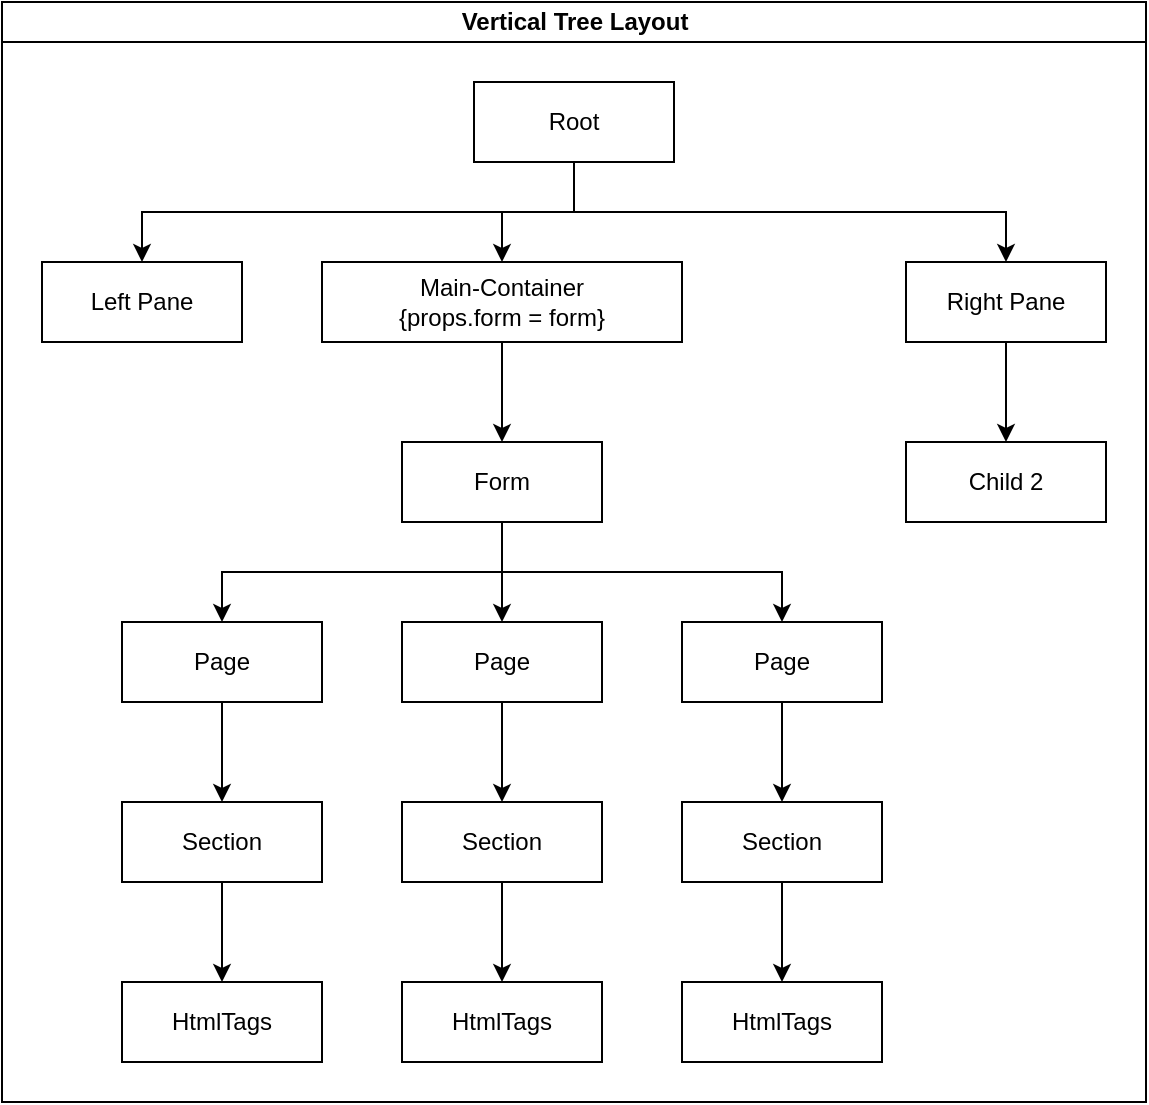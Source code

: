 <mxfile version="13.7.5" type="github">
  <diagram name="Page-1" id="efa7a0a1-bf9b-a30e-e6df-94a7791c09e9">
    <mxGraphModel dx="1113" dy="721" grid="1" gridSize="10" guides="1" tooltips="1" connect="1" arrows="1" fold="1" page="1" pageScale="1" pageWidth="826" pageHeight="1169" background="#ffffff" math="0" shadow="0">
      <root>
        <mxCell id="0" />
        <mxCell id="1" parent="0" />
        <mxCell id="gG_ospVlb35ssqffIN4Y-118" value="Vertical Tree Layout" style="swimlane;html=1;startSize=20;horizontal=1;childLayout=treeLayout;horizontalTree=0;resizable=0;containerType=tree;" vertex="1" parent="1">
          <mxGeometry x="40" y="120" width="572" height="550" as="geometry" />
        </mxCell>
        <mxCell id="gG_ospVlb35ssqffIN4Y-119" value="Root" style="whiteSpace=wrap;html=1;" vertex="1" parent="gG_ospVlb35ssqffIN4Y-118">
          <mxGeometry x="236" y="40" width="100" height="40" as="geometry" />
        </mxCell>
        <mxCell id="gG_ospVlb35ssqffIN4Y-120" value="Left Pane" style="whiteSpace=wrap;html=1;" vertex="1" parent="gG_ospVlb35ssqffIN4Y-118">
          <mxGeometry x="20" y="130" width="100" height="40" as="geometry" />
        </mxCell>
        <mxCell id="gG_ospVlb35ssqffIN4Y-121" value="" style="edgeStyle=elbowEdgeStyle;elbow=vertical;html=1;rounded=0;" edge="1" parent="gG_ospVlb35ssqffIN4Y-118" source="gG_ospVlb35ssqffIN4Y-119" target="gG_ospVlb35ssqffIN4Y-120">
          <mxGeometry relative="1" as="geometry" />
        </mxCell>
        <mxCell id="gG_ospVlb35ssqffIN4Y-122" value="Main-Container&lt;br&gt;{props.form = form}" style="whiteSpace=wrap;html=1;" vertex="1" parent="gG_ospVlb35ssqffIN4Y-118">
          <mxGeometry x="160" y="130" width="180" height="40" as="geometry" />
        </mxCell>
        <mxCell id="gG_ospVlb35ssqffIN4Y-123" value="" style="edgeStyle=elbowEdgeStyle;elbow=vertical;html=1;rounded=0;" edge="1" parent="gG_ospVlb35ssqffIN4Y-118" source="gG_ospVlb35ssqffIN4Y-119" target="gG_ospVlb35ssqffIN4Y-122">
          <mxGeometry relative="1" as="geometry" />
        </mxCell>
        <mxCell id="gG_ospVlb35ssqffIN4Y-124" value="Right Pane" style="whiteSpace=wrap;html=1;" vertex="1" parent="gG_ospVlb35ssqffIN4Y-118">
          <mxGeometry x="452" y="130" width="100" height="40" as="geometry" />
        </mxCell>
        <mxCell id="gG_ospVlb35ssqffIN4Y-125" value="" style="edgeStyle=elbowEdgeStyle;elbow=vertical;html=1;rounded=0;" edge="1" parent="gG_ospVlb35ssqffIN4Y-118" source="gG_ospVlb35ssqffIN4Y-119" target="gG_ospVlb35ssqffIN4Y-124">
          <mxGeometry relative="1" as="geometry">
            <mxPoint x="-536.0" y="80" as="sourcePoint" />
            <mxPoint x="-466.0" y="130" as="targetPoint" />
          </mxGeometry>
        </mxCell>
        <mxCell id="gG_ospVlb35ssqffIN4Y-129" value="" style="edgeStyle=elbowEdgeStyle;elbow=vertical;html=1;rounded=0;" edge="1" target="gG_ospVlb35ssqffIN4Y-130" source="gG_ospVlb35ssqffIN4Y-124" parent="gG_ospVlb35ssqffIN4Y-118">
          <mxGeometry relative="1" as="geometry">
            <mxPoint x="-286.0" y="270" as="sourcePoint" />
            <mxPoint x="-466.0" y="130" as="targetPoint" />
          </mxGeometry>
        </mxCell>
        <mxCell id="gG_ospVlb35ssqffIN4Y-130" value="Child 2" style="whiteSpace=wrap;html=1;" vertex="1" parent="gG_ospVlb35ssqffIN4Y-118">
          <mxGeometry x="452" y="220" width="100" height="40" as="geometry" />
        </mxCell>
        <mxCell id="gG_ospVlb35ssqffIN4Y-135" value="" style="edgeStyle=elbowEdgeStyle;elbow=vertical;html=1;rounded=0;" edge="1" target="gG_ospVlb35ssqffIN4Y-136" source="gG_ospVlb35ssqffIN4Y-122" parent="gG_ospVlb35ssqffIN4Y-118">
          <mxGeometry relative="1" as="geometry">
            <mxPoint x="-286" y="270" as="sourcePoint" />
          </mxGeometry>
        </mxCell>
        <mxCell id="gG_ospVlb35ssqffIN4Y-136" value="Form" style="whiteSpace=wrap;html=1;" vertex="1" parent="gG_ospVlb35ssqffIN4Y-118">
          <mxGeometry x="200" y="220" width="100" height="40" as="geometry" />
        </mxCell>
        <mxCell id="gG_ospVlb35ssqffIN4Y-137" value="" style="edgeStyle=elbowEdgeStyle;elbow=vertical;html=1;rounded=0;" edge="1" target="gG_ospVlb35ssqffIN4Y-138" source="gG_ospVlb35ssqffIN4Y-136" parent="gG_ospVlb35ssqffIN4Y-118">
          <mxGeometry relative="1" as="geometry">
            <mxPoint x="-106" y="360" as="sourcePoint" />
          </mxGeometry>
        </mxCell>
        <mxCell id="gG_ospVlb35ssqffIN4Y-138" value="Page" style="whiteSpace=wrap;html=1;" vertex="1" parent="gG_ospVlb35ssqffIN4Y-118">
          <mxGeometry x="60" y="310" width="100" height="40" as="geometry" />
        </mxCell>
        <mxCell id="gG_ospVlb35ssqffIN4Y-139" value="" style="edgeStyle=elbowEdgeStyle;elbow=vertical;html=1;rounded=0;" edge="1" target="gG_ospVlb35ssqffIN4Y-140" source="gG_ospVlb35ssqffIN4Y-138" parent="gG_ospVlb35ssqffIN4Y-118">
          <mxGeometry relative="1" as="geometry">
            <mxPoint x="-106" y="450" as="sourcePoint" />
          </mxGeometry>
        </mxCell>
        <mxCell id="gG_ospVlb35ssqffIN4Y-140" value="Section" style="whiteSpace=wrap;html=1;" vertex="1" parent="gG_ospVlb35ssqffIN4Y-118">
          <mxGeometry x="60" y="400" width="100" height="40" as="geometry" />
        </mxCell>
        <mxCell id="gG_ospVlb35ssqffIN4Y-141" value="Page" style="whiteSpace=wrap;html=1;" vertex="1" parent="gG_ospVlb35ssqffIN4Y-118">
          <mxGeometry x="200" y="310" width="100" height="40" as="geometry" />
        </mxCell>
        <mxCell id="gG_ospVlb35ssqffIN4Y-142" value="" style="edgeStyle=elbowEdgeStyle;elbow=vertical;html=1;rounded=0;" edge="1" parent="gG_ospVlb35ssqffIN4Y-118" source="gG_ospVlb35ssqffIN4Y-136" target="gG_ospVlb35ssqffIN4Y-141">
          <mxGeometry relative="1" as="geometry">
            <mxPoint x="-216" y="260" as="sourcePoint" />
            <mxPoint x="-216" y="310" as="targetPoint" />
          </mxGeometry>
        </mxCell>
        <mxCell id="gG_ospVlb35ssqffIN4Y-143" value="Page" style="whiteSpace=wrap;html=1;" vertex="1" parent="gG_ospVlb35ssqffIN4Y-118">
          <mxGeometry x="340" y="310" width="100" height="40" as="geometry" />
        </mxCell>
        <mxCell id="gG_ospVlb35ssqffIN4Y-144" value="" style="edgeStyle=elbowEdgeStyle;elbow=vertical;html=1;rounded=0;" edge="1" parent="gG_ospVlb35ssqffIN4Y-118" source="gG_ospVlb35ssqffIN4Y-136" target="gG_ospVlb35ssqffIN4Y-143">
          <mxGeometry relative="1" as="geometry">
            <mxPoint x="-224" y="260" as="sourcePoint" />
            <mxPoint x="-154" y="310" as="targetPoint" />
          </mxGeometry>
        </mxCell>
        <mxCell id="gG_ospVlb35ssqffIN4Y-147" value="" style="edgeStyle=elbowEdgeStyle;elbow=vertical;html=1;rounded=0;" edge="1" target="gG_ospVlb35ssqffIN4Y-148" source="gG_ospVlb35ssqffIN4Y-141" parent="gG_ospVlb35ssqffIN4Y-118">
          <mxGeometry relative="1" as="geometry">
            <mxPoint x="74" y="450" as="sourcePoint" />
            <mxPoint x="-216" y="310" as="targetPoint" />
          </mxGeometry>
        </mxCell>
        <mxCell id="gG_ospVlb35ssqffIN4Y-148" value="Section" style="whiteSpace=wrap;html=1;" vertex="1" parent="gG_ospVlb35ssqffIN4Y-118">
          <mxGeometry x="200" y="400" width="100" height="40" as="geometry" />
        </mxCell>
        <mxCell id="gG_ospVlb35ssqffIN4Y-149" value="" style="edgeStyle=elbowEdgeStyle;elbow=vertical;html=1;rounded=0;" edge="1" target="gG_ospVlb35ssqffIN4Y-150" source="gG_ospVlb35ssqffIN4Y-143" parent="gG_ospVlb35ssqffIN4Y-118">
          <mxGeometry relative="1" as="geometry">
            <mxPoint x="74" y="450" as="sourcePoint" />
            <mxPoint x="-154" y="310" as="targetPoint" />
          </mxGeometry>
        </mxCell>
        <mxCell id="gG_ospVlb35ssqffIN4Y-150" value="Section" style="whiteSpace=wrap;html=1;" vertex="1" parent="gG_ospVlb35ssqffIN4Y-118">
          <mxGeometry x="340" y="400" width="100" height="40" as="geometry" />
        </mxCell>
        <mxCell id="gG_ospVlb35ssqffIN4Y-155" value="" style="edgeStyle=elbowEdgeStyle;elbow=vertical;html=1;rounded=0;" edge="1" target="gG_ospVlb35ssqffIN4Y-156" source="gG_ospVlb35ssqffIN4Y-140" parent="gG_ospVlb35ssqffIN4Y-118">
          <mxGeometry relative="1" as="geometry">
            <mxPoint x="-66" y="540" as="sourcePoint" />
          </mxGeometry>
        </mxCell>
        <mxCell id="gG_ospVlb35ssqffIN4Y-156" value="HtmlTags" style="whiteSpace=wrap;html=1;" vertex="1" parent="gG_ospVlb35ssqffIN4Y-118">
          <mxGeometry x="60" y="490" width="100" height="40" as="geometry" />
        </mxCell>
        <mxCell id="gG_ospVlb35ssqffIN4Y-157" value="" style="edgeStyle=elbowEdgeStyle;elbow=vertical;html=1;rounded=0;" edge="1" target="gG_ospVlb35ssqffIN4Y-158" source="gG_ospVlb35ssqffIN4Y-148" parent="gG_ospVlb35ssqffIN4Y-118">
          <mxGeometry relative="1" as="geometry">
            <mxPoint x="74" y="540" as="sourcePoint" />
            <mxPoint x="-216" y="310" as="targetPoint" />
          </mxGeometry>
        </mxCell>
        <mxCell id="gG_ospVlb35ssqffIN4Y-158" value="HtmlTags" style="whiteSpace=wrap;html=1;" vertex="1" parent="gG_ospVlb35ssqffIN4Y-118">
          <mxGeometry x="200" y="490" width="100" height="40" as="geometry" />
        </mxCell>
        <mxCell id="gG_ospVlb35ssqffIN4Y-159" value="" style="edgeStyle=elbowEdgeStyle;elbow=vertical;html=1;rounded=0;" edge="1" target="gG_ospVlb35ssqffIN4Y-160" source="gG_ospVlb35ssqffIN4Y-150" parent="gG_ospVlb35ssqffIN4Y-118">
          <mxGeometry relative="1" as="geometry">
            <mxPoint x="214" y="540" as="sourcePoint" />
            <mxPoint x="-154" y="310" as="targetPoint" />
          </mxGeometry>
        </mxCell>
        <mxCell id="gG_ospVlb35ssqffIN4Y-160" value="HtmlTags" style="whiteSpace=wrap;html=1;" vertex="1" parent="gG_ospVlb35ssqffIN4Y-118">
          <mxGeometry x="340" y="490" width="100" height="40" as="geometry" />
        </mxCell>
      </root>
    </mxGraphModel>
  </diagram>
</mxfile>
